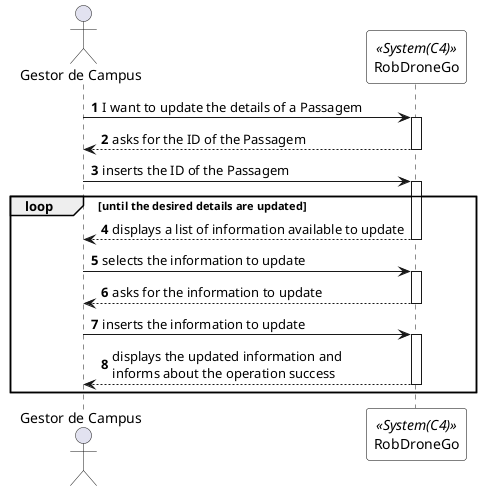 @startuml updatePassagemSSD
autonumber

skinparam sequence {
ParticipantBorderColor black
ParticipantBackgroundColor white
}

actor "Gestor de Campus" as GC
participant RobDroneGo as system <<System(C4)>>


GC -> system: I want to update the details of a Passagem
activate system

system --> GC: asks for the ID of the Passagem
deactivate system

GC -> system: inserts the ID of the Passagem
activate system

loop until the desired details are updated

system --> GC: displays a list of information available to update
deactivate system

GC -> system: selects the information to update
activate system

system --> GC: asks for the information to update
deactivate system

GC -> system: inserts the information to update
activate system

system --> GC: displays the updated information and \ninforms about the operation success
deactivate system

end loop

deactivate system
deactivate GC

@enduml
  